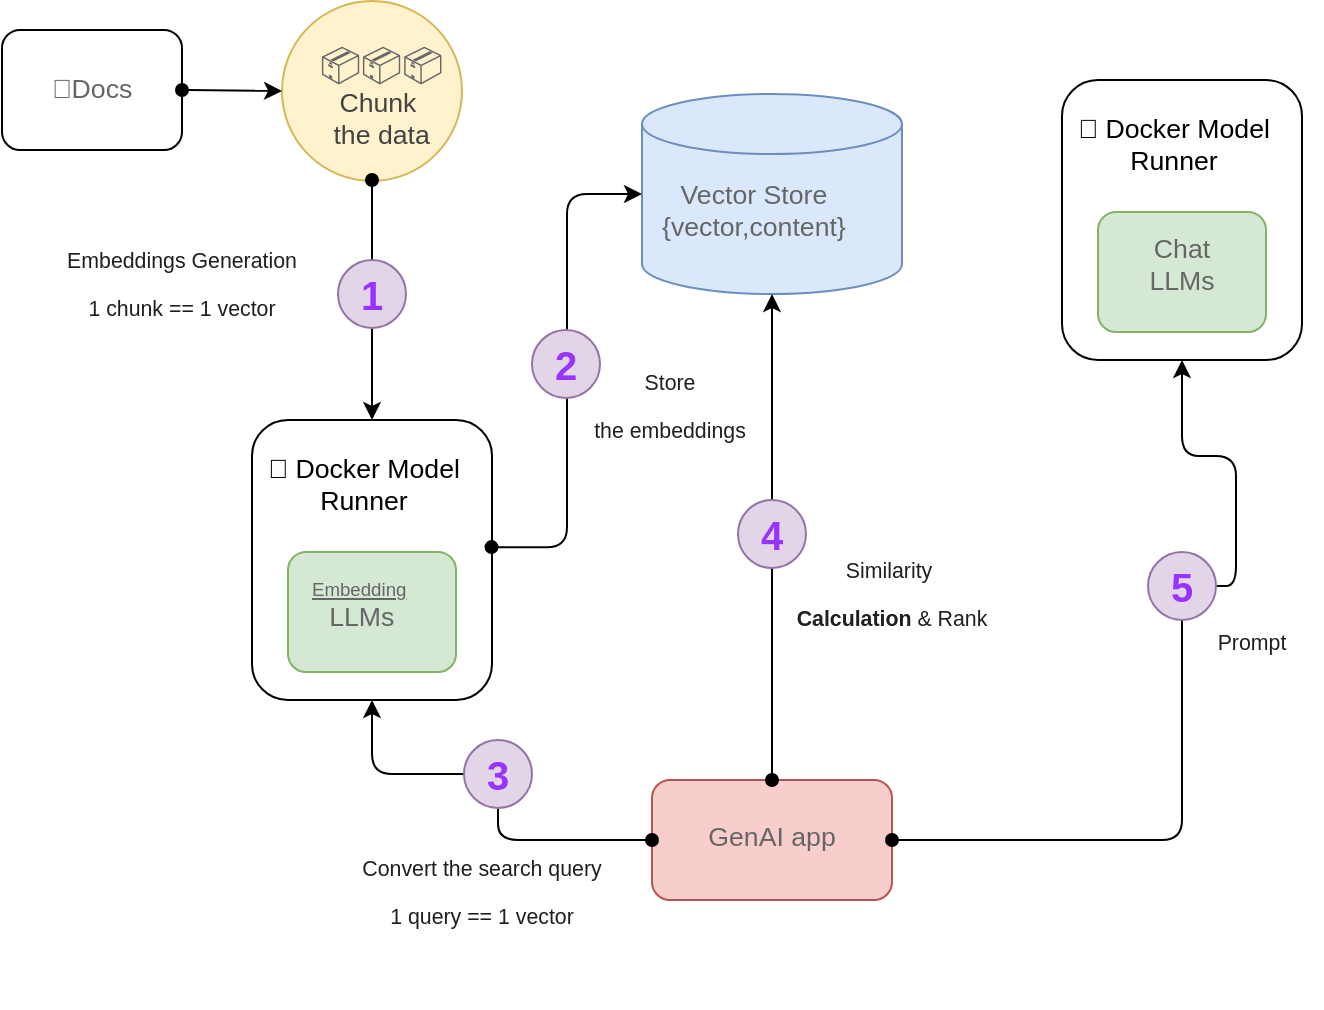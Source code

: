 <mxfile>
    <diagram id="Pun_J_O4Odj0uF0g7LAx" name="Page-1">
        <mxGraphModel dx="952" dy="541" grid="1" gridSize="10" guides="1" tooltips="1" connect="1" arrows="1" fold="1" page="1" pageScale="1" pageWidth="1169" pageHeight="827" math="0" shadow="0">
            <root>
                <mxCell id="0"/>
                <mxCell id="1" parent="0"/>
                <mxCell id="10" value="" style="group" parent="1" vertex="1" connectable="0">
                    <mxGeometry x="345" y="260" width="120" height="140" as="geometry"/>
                </mxCell>
                <mxCell id="9" value="" style="rounded=1;whiteSpace=wrap;html=1;strokeColor=default;" parent="10" vertex="1">
                    <mxGeometry width="120" height="140" as="geometry"/>
                </mxCell>
                <mxCell id="8" value="" style="rounded=1;whiteSpace=wrap;html=1;strokeColor=#82b366;fillColor=#d5e8d4;" parent="10" vertex="1">
                    <mxGeometry x="18" y="66" width="84" height="60" as="geometry"/>
                </mxCell>
                <mxCell id="4" value="&lt;b id=&quot;docs-internal-guid-9392524e-7fff-97eb-315f-5eeb4eadda3a&quot; style=&quot;font-weight:normal;&quot;&gt;&lt;p style=&quot;line-height:1.2;text-align: center;margin-top:0pt;margin-bottom:0pt;&quot; dir=&quot;ltr&quot;&gt;&lt;span style=&quot;font-size: 10pt; font-family: Poppins, sans-serif; color: rgb(0, 0, 0); background-color: transparent; font-weight: 500; font-style: normal; font-variant: normal; text-decoration: none; vertical-align: baseline;&quot;&gt;🐳 Docker Model Runner&lt;/span&gt;&lt;/p&gt;&lt;/b&gt;" style="text;whiteSpace=wrap;html=1;" parent="10" vertex="1">
                    <mxGeometry x="5" y="10" width="100" height="60" as="geometry"/>
                </mxCell>
                <mxCell id="5" value="&lt;b id=&quot;docs-internal-guid-9a8223f7-7fff-f8e5-8d22-db0ecccfe3f9&quot; style=&quot;font-weight:normal;&quot;&gt;&lt;p style=&quot;line-height:1.2;text-align: center;margin-top:0pt;margin-bottom:0pt;&quot; dir=&quot;ltr&quot;&gt;&lt;span style=&quot;font-size: 7pt; font-family: Poppins, sans-serif; color: rgb(102, 102, 102); background-color: transparent; font-weight: 500; font-style: normal; font-variant: normal; vertical-align: baseline;&quot;&gt;&lt;u&gt;Embedding&lt;/u&gt;&lt;/span&gt;&lt;span style=&quot;font-size: 7pt; font-family: Poppins, sans-serif; color: rgb(102, 102, 102); background-color: transparent; font-weight: 500; font-style: normal; font-variant: normal; text-decoration: none; vertical-align: baseline;&quot;&gt;&amp;nbsp;&lt;/span&gt;&lt;/p&gt;&lt;p style=&quot;line-height:1.2;text-align: center;margin-top:0pt;margin-bottom:0pt;&quot; dir=&quot;ltr&quot;&gt;&lt;span style=&quot;font-size: 10pt; font-family: Poppins, sans-serif; color: rgb(102, 102, 102); background-color: transparent; font-weight: 500; font-style: normal; font-variant: normal; text-decoration: none; vertical-align: baseline;&quot;&gt;LLMs&lt;/span&gt;&lt;/p&gt;&lt;/b&gt;" style="text;whiteSpace=wrap;html=1;" parent="10" vertex="1">
                    <mxGeometry x="28" y="70" width="64" height="50" as="geometry"/>
                </mxCell>
                <mxCell id="11" value="" style="group" parent="1" vertex="1" connectable="0">
                    <mxGeometry x="360" y="50.5" width="90" height="94" as="geometry"/>
                </mxCell>
                <mxCell id="7" value="" style="ellipse;whiteSpace=wrap;html=1;aspect=fixed;strokeColor=#d6b656;fillColor=#fff2cc;" parent="11" vertex="1">
                    <mxGeometry width="90" height="90" as="geometry"/>
                </mxCell>
                <mxCell id="3" value="&lt;b id=&quot;docs-internal-guid-b0dc1b2b-7fff-e148-00f3-b7a172efcb53&quot; style=&quot;font-weight:normal;&quot;&gt;&lt;p style=&quot;line-height:1.2;text-align: center;margin-top:0pt;margin-bottom:0pt;&quot; dir=&quot;ltr&quot;&gt;&lt;span style=&quot;font-size: 14pt; font-family: Poppins, sans-serif; color: rgb(102, 102, 102); background-color: transparent; font-weight: 500; font-style: normal; font-variant: normal; text-decoration: none; vertical-align: baseline;&quot;&gt;📦📦📦&lt;/span&gt;&lt;/p&gt;&lt;p style=&quot;line-height:1.2;text-align: center;margin-top:0pt;margin-bottom:0pt;&quot; dir=&quot;ltr&quot;&gt;&lt;span style=&quot;font-size: 10pt; font-family: Poppins, sans-serif; color: rgb(67, 67, 67); background-color: transparent; font-weight: 500; font-style: normal; font-variant: normal; text-decoration: none; vertical-align: baseline;&quot;&gt;Chunk&amp;nbsp;&lt;/span&gt;&lt;/p&gt;&lt;p style=&quot;line-height:1.2;text-align: center;margin-top:0pt;margin-bottom:0pt;&quot; dir=&quot;ltr&quot;&gt;&lt;span style=&quot;font-size: 10pt; font-family: Poppins, sans-serif; color: rgb(67, 67, 67); background-color: transparent; font-weight: 500; font-style: normal; font-variant: normal; text-decoration: none; vertical-align: baseline;&quot;&gt;the data&lt;/span&gt;&lt;/p&gt;&lt;/b&gt;" style="text;whiteSpace=wrap;html=1;strokeColor=none;" parent="11" vertex="1">
                    <mxGeometry x="17" y="14" width="70" height="80" as="geometry"/>
                </mxCell>
                <mxCell id="12" value="" style="group" parent="1" vertex="1" connectable="0">
                    <mxGeometry x="220" y="65" width="90" height="65" as="geometry"/>
                </mxCell>
                <mxCell id="6" value="" style="rounded=1;whiteSpace=wrap;html=1;strokeColor=default;" parent="12" vertex="1">
                    <mxGeometry width="90" height="60" as="geometry"/>
                </mxCell>
                <mxCell id="2" value="&lt;meta charset=&quot;utf-8&quot;&gt;&lt;b id=&quot;docs-internal-guid-06e21a4e-7fff-9780-77d8-6255e88102fd&quot; style=&quot;font-weight:normal;&quot;&gt;&lt;p style=&quot;line-height: 1.2; margin-top: 0pt; margin-bottom: 0pt;&quot; dir=&quot;ltr&quot;&gt;&lt;span style=&quot;font-size: 10pt; font-family: Poppins, sans-serif; color: rgb(102, 102, 102); background-color: transparent; font-weight: 500; font-style: normal; font-variant: normal; text-decoration: none; vertical-align: baseline;&quot;&gt;📝Docs&lt;/span&gt;&lt;/p&gt;&lt;/b&gt;&lt;br class=&quot;Apple-interchange-newline&quot;&gt;" style="text;whiteSpace=wrap;html=1;strokeColor=none;align=center;" parent="12" vertex="1">
                    <mxGeometry x="5" y="15" width="80" height="50" as="geometry"/>
                </mxCell>
                <mxCell id="15" value="" style="group" parent="1" vertex="1" connectable="0">
                    <mxGeometry x="540" y="97" width="130" height="100" as="geometry"/>
                </mxCell>
                <mxCell id="14" value="" style="shape=cylinder3;whiteSpace=wrap;html=1;boundedLbl=1;backgroundOutline=1;size=15;strokeColor=#6c8ebf;fillColor=#dae8fc;" parent="15" vertex="1">
                    <mxGeometry width="130" height="100" as="geometry"/>
                </mxCell>
                <mxCell id="13" value="&lt;b id=&quot;docs-internal-guid-ce498a3c-7fff-ee5e-ede5-fb5412ba2207&quot; style=&quot;font-weight:normal;&quot;&gt;&lt;p style=&quot;line-height:1.2;text-align: center;margin-top:0pt;margin-bottom:0pt;&quot; dir=&quot;ltr&quot;&gt;&lt;span style=&quot;font-size: 10pt; font-family: Poppins, sans-serif; color: rgb(102, 102, 102); background-color: transparent; font-weight: 500; font-style: normal; font-variant: normal; text-decoration: none; vertical-align: baseline;&quot;&gt;Vector Store&lt;/span&gt;&lt;/p&gt;&lt;p style=&quot;line-height:1.2;text-align: center;margin-top:0pt;margin-bottom:0pt;&quot; dir=&quot;ltr&quot;&gt;&lt;span style=&quot;font-size: 10pt; font-family: Poppins, sans-serif; color: rgb(102, 102, 102); background-color: transparent; font-weight: 500; font-style: normal; font-variant: normal; text-decoration: none; vertical-align: baseline;&quot;&gt;{vector,content}&lt;/span&gt;&lt;/p&gt;&lt;/b&gt;" style="text;whiteSpace=wrap;html=1;" parent="15" vertex="1">
                    <mxGeometry x="8" y="36" width="120" height="50" as="geometry"/>
                </mxCell>
                <mxCell id="16" value="" style="group" parent="1" vertex="1" connectable="0">
                    <mxGeometry x="750" y="90" width="120" height="140" as="geometry"/>
                </mxCell>
                <mxCell id="17" value="" style="rounded=1;whiteSpace=wrap;html=1;strokeColor=default;" parent="16" vertex="1">
                    <mxGeometry width="120" height="140" as="geometry"/>
                </mxCell>
                <mxCell id="18" value="" style="rounded=1;whiteSpace=wrap;html=1;strokeColor=#82b366;fillColor=#d5e8d4;" parent="16" vertex="1">
                    <mxGeometry x="18" y="66" width="84" height="60" as="geometry"/>
                </mxCell>
                <mxCell id="19" value="&lt;b id=&quot;docs-internal-guid-9392524e-7fff-97eb-315f-5eeb4eadda3a&quot; style=&quot;font-weight:normal;&quot;&gt;&lt;p style=&quot;line-height:1.2;text-align: center;margin-top:0pt;margin-bottom:0pt;&quot; dir=&quot;ltr&quot;&gt;&lt;span style=&quot;color: rgb(0, 0, 0); font-family: Poppins, sans-serif; font-size: 13.333px;&quot;&gt;🐳 Docker Model Runner&lt;/span&gt;&lt;/p&gt;&lt;/b&gt;" style="text;whiteSpace=wrap;html=1;" parent="16" vertex="1">
                    <mxGeometry x="5" y="10" width="100" height="60" as="geometry"/>
                </mxCell>
                <mxCell id="20" value="&lt;b id=&quot;docs-internal-guid-9a8223f7-7fff-f8e5-8d22-db0ecccfe3f9&quot; style=&quot;font-weight:normal;&quot;&gt;&lt;p style=&quot;line-height: 1.2; margin-top: 0pt; margin-bottom: 0pt;&quot; dir=&quot;ltr&quot;&gt;&lt;/p&gt;&lt;p style=&quot;line-height: 1.2; margin-top: 0pt; margin-bottom: 0pt;&quot; dir=&quot;ltr&quot;&gt;&lt;span style=&quot;font-size: 10pt; font-family: Poppins, sans-serif; color: rgb(102, 102, 102); background-color: transparent; font-weight: 500; font-style: normal; font-variant: normal; text-decoration: none; vertical-align: baseline;&quot;&gt;Chat LLMs&lt;/span&gt;&lt;/p&gt;&lt;/b&gt;" style="text;whiteSpace=wrap;html=1;align=center;" parent="16" vertex="1">
                    <mxGeometry x="28" y="70" width="64" height="50" as="geometry"/>
                </mxCell>
                <mxCell id="24" value="" style="group" parent="1" vertex="1" connectable="0">
                    <mxGeometry x="545" y="440" width="120" height="61" as="geometry"/>
                </mxCell>
                <mxCell id="23" value="" style="rounded=1;whiteSpace=wrap;html=1;strokeColor=#b85450;fillColor=#f8cecc;" parent="24" vertex="1">
                    <mxGeometry width="120" height="60" as="geometry"/>
                </mxCell>
                <mxCell id="21" value="&lt;meta charset=&quot;utf-8&quot;&gt;&lt;b id=&quot;docs-internal-guid-e3bd49b9-7fff-fa59-0cc8-d0f4b6b46c47&quot; style=&quot;font-weight:normal;&quot;&gt;&lt;p style=&quot;line-height: 1.2; margin-top: 0pt; margin-bottom: 0pt;&quot; dir=&quot;ltr&quot;&gt;&lt;span style=&quot;font-size: 10pt; font-family: Poppins, sans-serif; color: rgb(102, 102, 102); background-color: transparent; font-weight: 500; font-style: normal; font-variant: normal; text-decoration: none; vertical-align: baseline;&quot;&gt;GenAI app&lt;/span&gt;&lt;/p&gt;&lt;/b&gt;&lt;br class=&quot;Apple-interchange-newline&quot;&gt;" style="text;whiteSpace=wrap;html=1;align=center;verticalAlign=middle;" parent="24" vertex="1">
                    <mxGeometry x="10" y="11" width="100" height="50" as="geometry"/>
                </mxCell>
                <mxCell id="25" value="" style="endArrow=classic;html=1;exitX=1;exitY=0.5;exitDx=0;exitDy=0;entryX=0;entryY=0.5;entryDx=0;entryDy=0;startArrow=oval;startFill=1;" parent="1" source="6" target="7" edge="1">
                    <mxGeometry width="50" height="50" relative="1" as="geometry">
                        <mxPoint x="540" y="320" as="sourcePoint"/>
                        <mxPoint x="590" y="270" as="targetPoint"/>
                    </mxGeometry>
                </mxCell>
                <mxCell id="26" value="" style="edgeStyle=none;html=1;startArrow=oval;startFill=1;" parent="1" target="9" edge="1">
                    <mxGeometry relative="1" as="geometry">
                        <mxPoint x="405" y="140" as="sourcePoint"/>
                    </mxGeometry>
                </mxCell>
                <mxCell id="27" value="" style="endArrow=classic;html=1;exitX=0.998;exitY=0.454;exitDx=0;exitDy=0;exitPerimeter=0;entryX=0;entryY=0.5;entryDx=0;entryDy=0;entryPerimeter=0;edgeStyle=orthogonalEdgeStyle;startArrow=oval;startFill=1;" parent="1" source="9" target="14" edge="1">
                    <mxGeometry width="50" height="50" relative="1" as="geometry">
                        <mxPoint x="480" y="340" as="sourcePoint"/>
                        <mxPoint x="530" y="290" as="targetPoint"/>
                    </mxGeometry>
                </mxCell>
                <mxCell id="28" value="" style="endArrow=classic;html=1;exitX=0;exitY=0.5;exitDx=0;exitDy=0;entryX=0.5;entryY=1;entryDx=0;entryDy=0;edgeStyle=orthogonalEdgeStyle;startArrow=none;startFill=1;" parent="1" source="33" target="9" edge="1">
                    <mxGeometry width="50" height="50" relative="1" as="geometry">
                        <mxPoint x="540" y="320" as="sourcePoint"/>
                        <mxPoint x="590" y="270" as="targetPoint"/>
                    </mxGeometry>
                </mxCell>
                <mxCell id="29" value="" style="endArrow=classic;html=1;exitX=0.5;exitY=0;exitDx=0;exitDy=0;entryX=0.5;entryY=1;entryDx=0;entryDy=0;entryPerimeter=0;startArrow=oval;startFill=1;" parent="1" source="23" target="14" edge="1">
                    <mxGeometry width="50" height="50" relative="1" as="geometry">
                        <mxPoint x="540" y="320" as="sourcePoint"/>
                        <mxPoint x="590" y="270" as="targetPoint"/>
                    </mxGeometry>
                </mxCell>
                <mxCell id="30" value="" style="endArrow=classic;html=1;exitX=1;exitY=0.5;exitDx=0;exitDy=0;entryX=0.5;entryY=1;entryDx=0;entryDy=0;edgeStyle=orthogonalEdgeStyle;startArrow=none;startFill=1;" parent="1" source="36" target="17" edge="1">
                    <mxGeometry width="50" height="50" relative="1" as="geometry">
                        <mxPoint x="540" y="320" as="sourcePoint"/>
                        <mxPoint x="590" y="270" as="targetPoint"/>
                    </mxGeometry>
                </mxCell>
                <mxCell id="31" value="1" style="ellipse;whiteSpace=wrap;html=1;aspect=fixed;strokeColor=#9673a6;fontStyle=1;fontSize=20;fillColor=#e1d5e7;fontColor=#9933FF;" parent="1" vertex="1">
                    <mxGeometry x="388" y="180" width="34" height="34" as="geometry"/>
                </mxCell>
                <mxCell id="32" value="2" style="ellipse;whiteSpace=wrap;html=1;aspect=fixed;strokeColor=#9673a6;fontStyle=1;fontSize=20;fillColor=#e1d5e7;fontColor=#9933FF;" parent="1" vertex="1">
                    <mxGeometry x="485" y="215" width="34" height="34" as="geometry"/>
                </mxCell>
                <mxCell id="34" value="" style="endArrow=none;html=1;exitX=0;exitY=0.5;exitDx=0;exitDy=0;entryX=0.5;entryY=1;entryDx=0;entryDy=0;edgeStyle=orthogonalEdgeStyle;startArrow=oval;startFill=1;" parent="1" source="23" target="33" edge="1">
                    <mxGeometry width="50" height="50" relative="1" as="geometry">
                        <mxPoint x="545" y="470" as="sourcePoint"/>
                        <mxPoint x="405" y="400" as="targetPoint"/>
                    </mxGeometry>
                </mxCell>
                <mxCell id="33" value="3" style="ellipse;whiteSpace=wrap;html=1;aspect=fixed;strokeColor=#9673a6;fontStyle=1;fontSize=20;fillColor=#e1d5e7;fontColor=#9933FF;" parent="1" vertex="1">
                    <mxGeometry x="451" y="420" width="34" height="34" as="geometry"/>
                </mxCell>
                <mxCell id="35" value="4" style="ellipse;whiteSpace=wrap;html=1;aspect=fixed;strokeColor=#9673a6;fontStyle=1;fontSize=20;fillColor=#e1d5e7;fontColor=#9933FF;" parent="1" vertex="1">
                    <mxGeometry x="588" y="300" width="34" height="34" as="geometry"/>
                </mxCell>
                <mxCell id="37" value="" style="endArrow=none;html=1;exitX=1;exitY=0.5;exitDx=0;exitDy=0;entryX=0.5;entryY=1;entryDx=0;entryDy=0;edgeStyle=orthogonalEdgeStyle;startArrow=oval;startFill=1;" parent="1" source="23" target="36" edge="1">
                    <mxGeometry width="50" height="50" relative="1" as="geometry">
                        <mxPoint x="665" y="470" as="sourcePoint"/>
                        <mxPoint x="810" y="230" as="targetPoint"/>
                    </mxGeometry>
                </mxCell>
                <mxCell id="36" value="5" style="ellipse;whiteSpace=wrap;html=1;aspect=fixed;strokeColor=#9673a6;fontStyle=1;fontSize=20;fillColor=#e1d5e7;fontColor=#9933FF;" parent="1" vertex="1">
                    <mxGeometry x="793" y="326" width="34" height="34" as="geometry"/>
                </mxCell>
                <mxCell id="38" value="&lt;meta charset=&quot;utf-8&quot;&gt;&lt;b id=&quot;docs-internal-guid-dc5b834f-7fff-032a-96fe-1e624321e1a7&quot; style=&quot;font-weight:normal;&quot;&gt;&lt;p style=&quot;line-height: 1.2; margin-top: 0pt; margin-bottom: 0pt;&quot; dir=&quot;ltr&quot;&gt;&lt;span style=&quot;font-size: 8pt; font-family: Poppins, sans-serif; color: rgb(31, 31, 31); background-color: transparent; font-weight: 300; font-style: normal; font-variant: normal; text-decoration: none; vertical-align: baseline;&quot;&gt;Embeddings Generation&lt;/span&gt;&lt;/p&gt;&lt;p style=&quot;line-height: 1.2; margin-top: 0pt; margin-bottom: 0pt;&quot; dir=&quot;ltr&quot;&gt;&lt;span style=&quot;font-size: 8pt; font-family: Poppins, sans-serif; color: rgb(31, 31, 31); background-color: transparent; font-weight: 300; font-style: normal; font-variant: normal; text-decoration: none; vertical-align: baseline;&quot;&gt;1 chunk == 1 vector&lt;/span&gt;&lt;/p&gt;&lt;/b&gt;&lt;br class=&quot;Apple-interchange-newline&quot;&gt;" style="text;whiteSpace=wrap;html=1;fontSize=20;fontColor=#9933FF;align=center;verticalAlign=middle;" parent="1" vertex="1">
                    <mxGeometry x="230" y="150" width="160" height="100" as="geometry"/>
                </mxCell>
                <mxCell id="39" value="&lt;b id=&quot;docs-internal-guid-0e5ee4aa-7fff-54d4-f229-3a81b52dcb5d&quot; style=&quot;font-weight:normal;&quot;&gt;&lt;p style=&quot;line-height: 1.2; margin-top: 0pt; margin-bottom: 0pt;&quot; dir=&quot;ltr&quot;&gt;&lt;span style=&quot;font-size: 8pt; font-family: Poppins, sans-serif; color: rgb(31, 31, 31); background-color: transparent; font-weight: 300; font-style: normal; font-variant: normal; text-decoration: none; vertical-align: baseline;&quot;&gt;Store&lt;/span&gt;&lt;/p&gt;&lt;p style=&quot;line-height: 1.2; margin-top: 0pt; margin-bottom: 0pt;&quot; dir=&quot;ltr&quot;&gt;&lt;span style=&quot;font-size: 8pt; font-family: Poppins, sans-serif; color: rgb(31, 31, 31); background-color: transparent; font-weight: 300; font-style: normal; font-variant: normal; text-decoration: none; vertical-align: baseline;&quot;&gt;the embeddings&lt;/span&gt;&lt;/p&gt;&lt;/b&gt;" style="text;whiteSpace=wrap;html=1;fontSize=20;fontColor=#9933FF;verticalAlign=middle;align=center;" parent="1" vertex="1">
                    <mxGeometry x="469" y="214" width="170" height="70" as="geometry"/>
                </mxCell>
                <mxCell id="40" value="&lt;b id=&quot;docs-internal-guid-51e49c58-7fff-e9e6-d14b-f221931ebb14&quot; style=&quot;&quot;&gt;&lt;p style=&quot;font-weight: normal; line-height: 1.2; margin-top: 0pt; margin-bottom: 0pt;&quot; dir=&quot;ltr&quot;&gt;&lt;span style=&quot;font-size: 8pt; font-family: Poppins, sans-serif; color: rgb(31, 31, 31); background-color: transparent; font-weight: 300; font-style: normal; font-variant: normal; text-decoration: none; vertical-align: baseline;&quot;&gt;Similarity&amp;nbsp;&lt;/span&gt;&lt;/p&gt;&lt;p style=&quot;line-height: 1.2; margin-top: 0pt; margin-bottom: 0pt;&quot; dir=&quot;ltr&quot;&gt;&lt;span style=&quot;font-size: 8pt; font-family: Poppins, sans-serif; color: rgb(31, 31, 31); background-color: transparent; font-style: normal; font-variant: normal; text-decoration: none; vertical-align: baseline;&quot;&gt;Calculation&lt;/span&gt;&lt;span style=&quot;font-weight: 300; font-size: 8pt; font-family: Poppins, sans-serif; color: rgb(31, 31, 31); background-color: transparent; font-style: normal; font-variant: normal; text-decoration: none; vertical-align: baseline;&quot;&gt; &amp;amp; Rank&lt;/span&gt;&lt;/p&gt;&lt;/b&gt;" style="text;whiteSpace=wrap;html=1;fontSize=20;fontColor=#9933FF;align=center;verticalAlign=middle;" parent="1" vertex="1">
                    <mxGeometry x="600" y="293" width="130" height="100" as="geometry"/>
                </mxCell>
                <mxCell id="41" value="&lt;meta charset=&quot;utf-8&quot;&gt;&lt;b id=&quot;docs-internal-guid-7c351f7d-7fff-6ce6-7fb6-8bf803254562&quot; style=&quot;font-weight:normal;&quot;&gt;&lt;p style=&quot;line-height: 1.2; margin-top: 0pt; margin-bottom: 0pt;&quot; dir=&quot;ltr&quot;&gt;&lt;span style=&quot;font-size: 8pt; font-family: Poppins, sans-serif; color: rgb(31, 31, 31); background-color: transparent; font-weight: 300; font-style: normal; font-variant: normal; text-decoration: none; vertical-align: baseline;&quot;&gt;Convert the search query&lt;/span&gt;&lt;/p&gt;&lt;p style=&quot;line-height: 1.2; margin-top: 0pt; margin-bottom: 0pt;&quot; dir=&quot;ltr&quot;&gt;&lt;span style=&quot;font-size: 8pt; font-family: Poppins, sans-serif; color: rgb(31, 31, 31); background-color: transparent; font-weight: 300; font-style: normal; font-variant: normal; text-decoration: none; vertical-align: baseline;&quot;&gt;1 query == 1 vector&lt;/span&gt;&lt;/p&gt;&lt;/b&gt;&lt;br class=&quot;Apple-interchange-newline&quot;&gt;" style="text;whiteSpace=wrap;html=1;fontSize=20;fontColor=#9933FF;align=center;verticalAlign=middle;" parent="1" vertex="1">
                    <mxGeometry x="375" y="454" width="170" height="100" as="geometry"/>
                </mxCell>
                <mxCell id="42" value="&lt;meta charset=&quot;utf-8&quot;&gt;&lt;b id=&quot;docs-internal-guid-1a5e3a0e-7fff-bc7f-fba1-a005e98ea8c4&quot; style=&quot;font-weight:normal;&quot;&gt;&lt;p style=&quot;line-height: 1.2; margin-top: 0pt; margin-bottom: 0pt;&quot; dir=&quot;ltr&quot;&gt;&lt;span style=&quot;font-size: 8pt; font-family: Poppins, sans-serif; color: rgb(31, 31, 31); background-color: transparent; font-weight: 300; font-style: normal; font-variant: normal; text-decoration: none; vertical-align: baseline;&quot;&gt;Prompt&lt;/span&gt;&lt;/p&gt;&lt;/b&gt;&lt;br class=&quot;Apple-interchange-newline&quot;&gt;" style="text;whiteSpace=wrap;html=1;fontSize=20;fontColor=#9933FF;align=center;verticalAlign=middle;" parent="1" vertex="1">
                    <mxGeometry x="810" y="344" width="70" height="70" as="geometry"/>
                </mxCell>
            </root>
        </mxGraphModel>
    </diagram>
</mxfile>